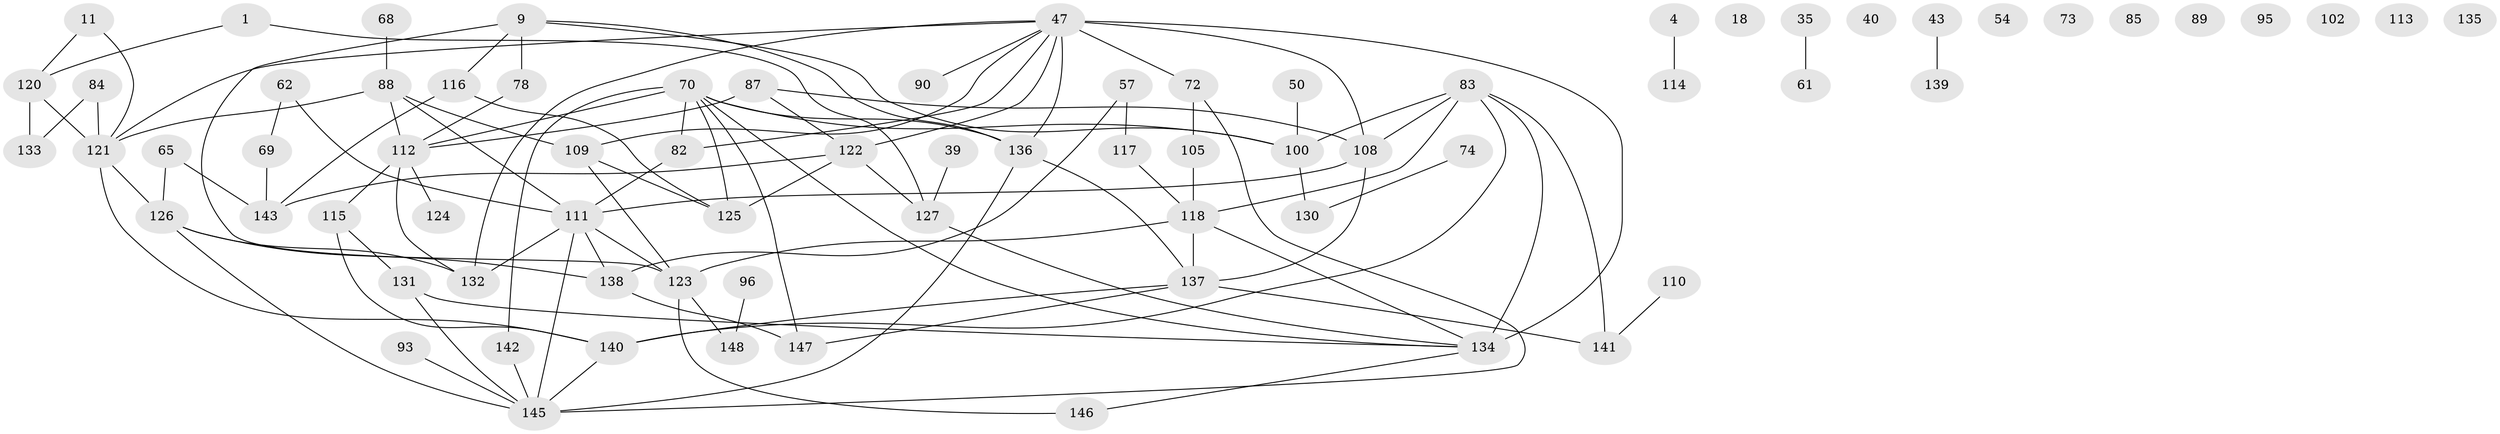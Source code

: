 // original degree distribution, {2: 0.33783783783783783, 5: 0.060810810810810814, 1: 0.12837837837837837, 7: 0.013513513513513514, 4: 0.16891891891891891, 3: 0.19594594594594594, 0: 0.06756756756756757, 9: 0.006756756756756757, 6: 0.02027027027027027}
// Generated by graph-tools (version 1.1) at 2025/39/03/09/25 04:39:32]
// undirected, 74 vertices, 108 edges
graph export_dot {
graph [start="1"]
  node [color=gray90,style=filled];
  1;
  4;
  9;
  11;
  18;
  35;
  39;
  40;
  43;
  47 [super="+5"];
  50;
  54;
  57;
  61;
  62;
  65;
  68;
  69;
  70 [super="+13+27+51+63"];
  72;
  73;
  74;
  78;
  82 [super="+36"];
  83 [super="+8"];
  84;
  85;
  87 [super="+31+6"];
  88 [super="+24+7+56"];
  89;
  90;
  93;
  95;
  96;
  100;
  102;
  105;
  108 [super="+3+98"];
  109 [super="+97"];
  110;
  111 [super="+77"];
  112 [super="+45+79"];
  113;
  114;
  115;
  116 [super="+86"];
  117;
  118 [super="+99"];
  120;
  121 [super="+101"];
  122 [super="+21+94"];
  123 [super="+16+33+37+64"];
  124;
  125 [super="+60"];
  126 [super="+29+22+106"];
  127;
  130;
  131 [super="+104"];
  132 [super="+66+119"];
  133;
  134 [super="+92+129"];
  135;
  136 [super="+25+128"];
  137 [super="+28+48"];
  138;
  139;
  140 [super="+59+38"];
  141 [super="+34"];
  142 [super="+81"];
  143;
  145 [super="+80+107+103+144"];
  146;
  147;
  148;
  1 -- 120;
  1 -- 127;
  4 -- 114;
  9 -- 78;
  9 -- 100;
  9 -- 116 [weight=2];
  9 -- 136 [weight=2];
  9 -- 123;
  11 -- 120;
  11 -- 121;
  35 -- 61;
  39 -- 127;
  43 -- 139;
  47 -- 72 [weight=2];
  47 -- 82 [weight=2];
  47 -- 109;
  47 -- 134 [weight=2];
  47 -- 90;
  47 -- 108;
  47 -- 136 [weight=2];
  47 -- 132;
  47 -- 122;
  47 -- 121;
  50 -- 100;
  57 -- 117;
  57 -- 138;
  62 -- 69;
  62 -- 111;
  65 -- 143;
  65 -- 126;
  68 -- 88;
  69 -- 143;
  70 -- 147;
  70 -- 136;
  70 -- 134;
  70 -- 82;
  70 -- 100;
  70 -- 125 [weight=2];
  70 -- 142 [weight=2];
  70 -- 112;
  72 -- 105;
  72 -- 145;
  74 -- 130;
  78 -- 112;
  82 -- 111;
  83 -- 134 [weight=2];
  83 -- 140;
  83 -- 108 [weight=2];
  83 -- 100;
  83 -- 141;
  83 -- 118;
  84 -- 121;
  84 -- 133;
  87 -- 108;
  87 -- 122;
  87 -- 112;
  88 -- 112;
  88 -- 109;
  88 -- 111;
  88 -- 121;
  93 -- 145;
  96 -- 148;
  100 -- 130;
  105 -- 118;
  108 -- 137;
  108 -- 111;
  109 -- 123;
  109 -- 125;
  110 -- 141;
  111 -- 138;
  111 -- 145 [weight=2];
  111 -- 132;
  111 -- 123;
  112 -- 115 [weight=2];
  112 -- 132;
  112 -- 124;
  115 -- 131;
  115 -- 140;
  116 -- 143;
  116 -- 125;
  117 -- 118;
  118 -- 137 [weight=2];
  118 -- 123;
  118 -- 134;
  120 -- 133;
  120 -- 121;
  121 -- 126;
  121 -- 140;
  122 -- 127;
  122 -- 143;
  122 -- 125;
  123 -- 148;
  123 -- 146;
  126 -- 132;
  126 -- 138;
  126 -- 145;
  127 -- 134;
  131 -- 145;
  131 -- 134;
  134 -- 146;
  136 -- 137;
  136 -- 145;
  137 -- 147;
  137 -- 140;
  137 -- 141;
  138 -- 147;
  140 -- 145;
  142 -- 145 [weight=2];
}
